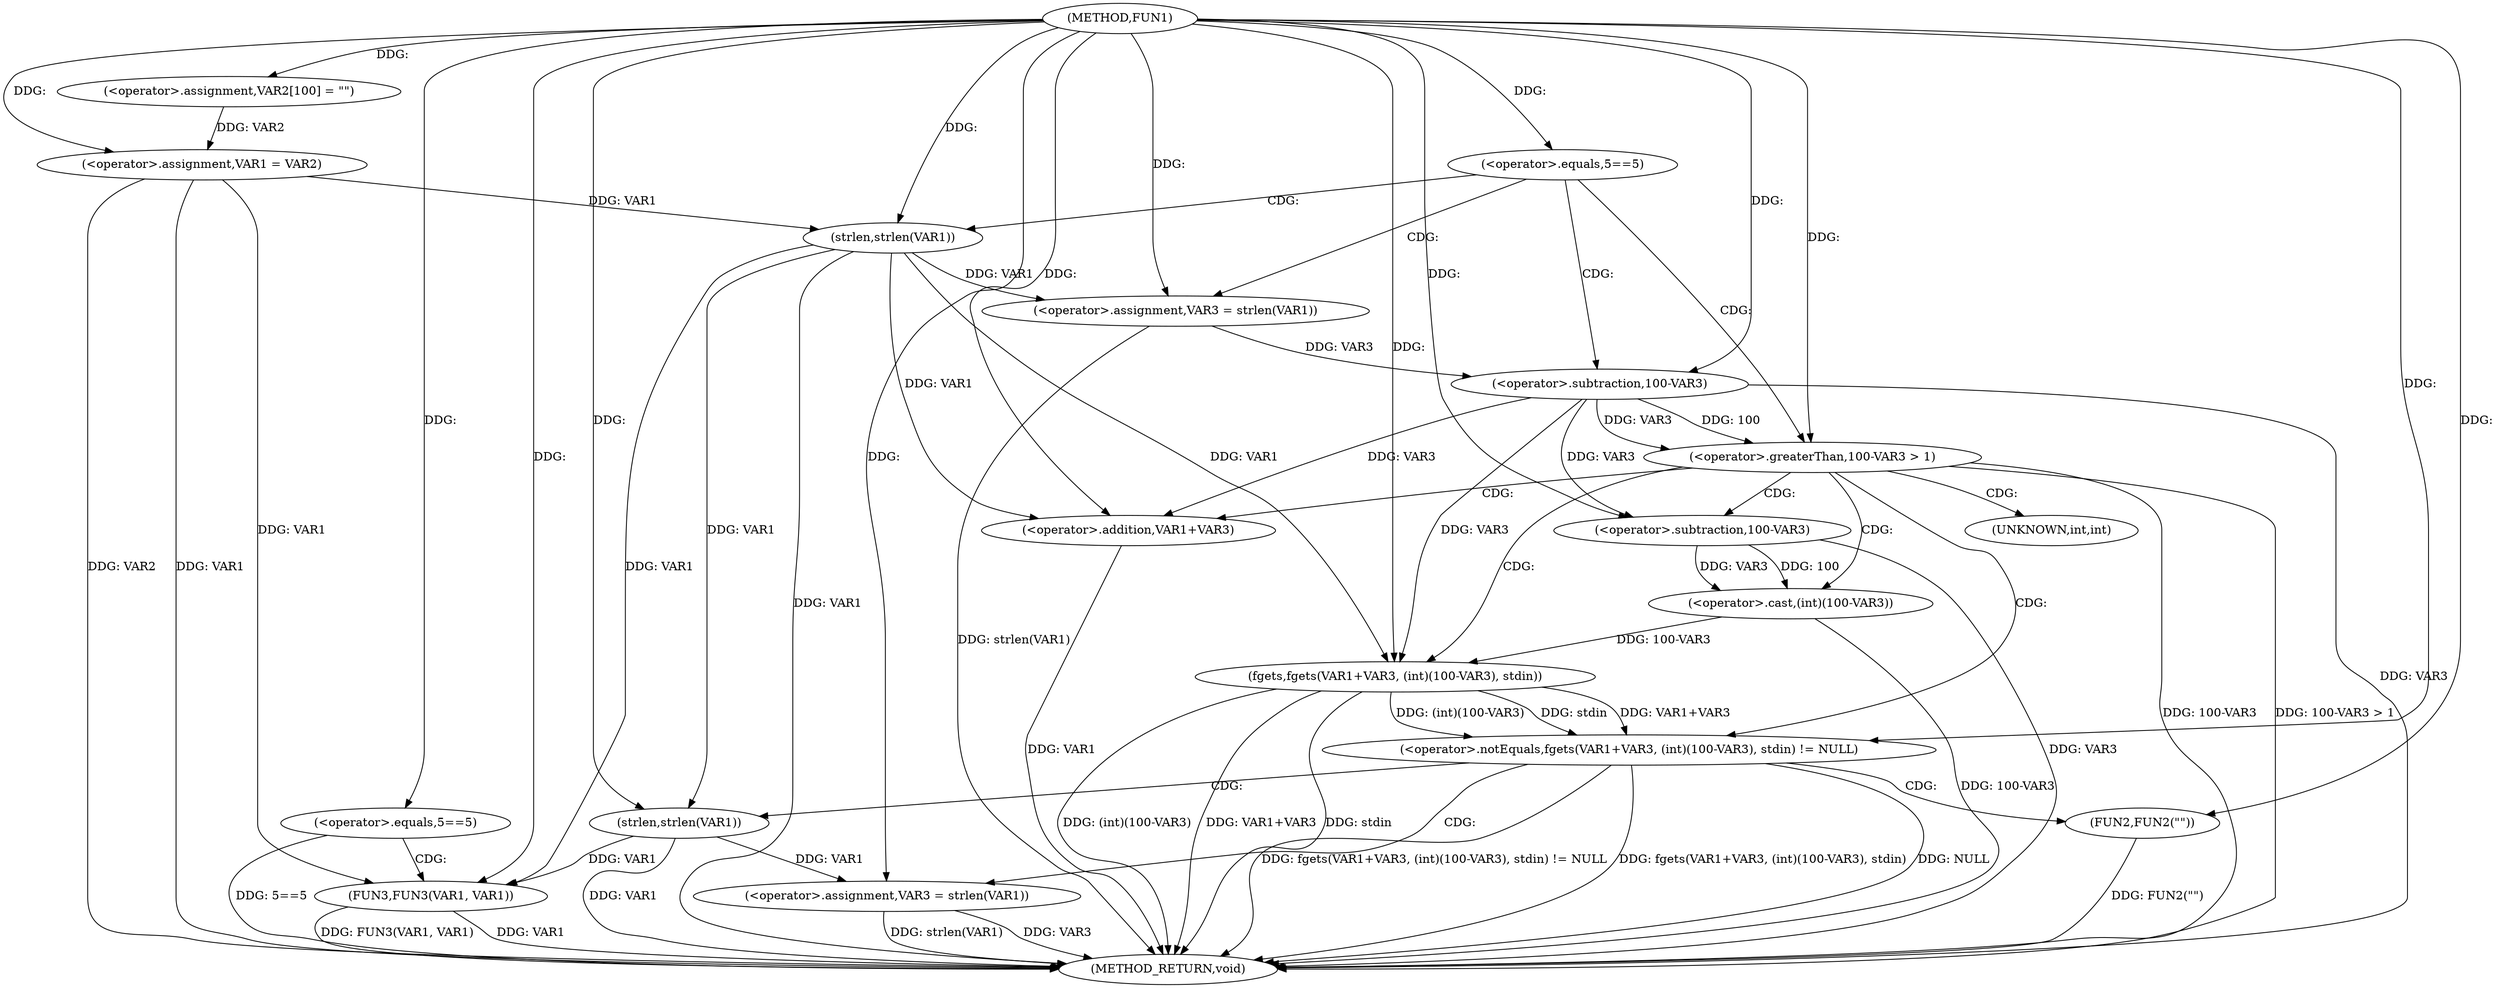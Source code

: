 digraph FUN1 {  
"1000100" [label = "(METHOD,FUN1)" ]
"1000159" [label = "(METHOD_RETURN,void)" ]
"1000104" [label = "(<operator>.assignment,VAR2[100] = \"\")" ]
"1000107" [label = "(<operator>.assignment,VAR1 = VAR2)" ]
"1000111" [label = "(<operator>.equals,5==5)" ]
"1000117" [label = "(<operator>.assignment,VAR3 = strlen(VAR1))" ]
"1000119" [label = "(strlen,strlen(VAR1))" ]
"1000122" [label = "(<operator>.greaterThan,100-VAR3 > 1)" ]
"1000123" [label = "(<operator>.subtraction,100-VAR3)" ]
"1000129" [label = "(<operator>.notEquals,fgets(VAR1+VAR3, (int)(100-VAR3), stdin) != NULL)" ]
"1000130" [label = "(fgets,fgets(VAR1+VAR3, (int)(100-VAR3), stdin))" ]
"1000131" [label = "(<operator>.addition,VAR1+VAR3)" ]
"1000134" [label = "(<operator>.cast,(int)(100-VAR3))" ]
"1000136" [label = "(<operator>.subtraction,100-VAR3)" ]
"1000142" [label = "(<operator>.assignment,VAR3 = strlen(VAR1))" ]
"1000144" [label = "(strlen,strlen(VAR1))" ]
"1000149" [label = "(FUN2,FUN2(\"\"))" ]
"1000152" [label = "(<operator>.equals,5==5)" ]
"1000156" [label = "(FUN3,FUN3(VAR1, VAR1))" ]
"1000135" [label = "(UNKNOWN,int,int)" ]
  "1000129" -> "1000159"  [ label = "DDG: fgets(VAR1+VAR3, (int)(100-VAR3), stdin)"] 
  "1000123" -> "1000159"  [ label = "DDG: VAR3"] 
  "1000107" -> "1000159"  [ label = "DDG: VAR1"] 
  "1000156" -> "1000159"  [ label = "DDG: VAR1"] 
  "1000149" -> "1000159"  [ label = "DDG: FUN2(\"\")"] 
  "1000119" -> "1000159"  [ label = "DDG: VAR1"] 
  "1000117" -> "1000159"  [ label = "DDG: strlen(VAR1)"] 
  "1000107" -> "1000159"  [ label = "DDG: VAR2"] 
  "1000130" -> "1000159"  [ label = "DDG: VAR1+VAR3"] 
  "1000122" -> "1000159"  [ label = "DDG: 100-VAR3"] 
  "1000131" -> "1000159"  [ label = "DDG: VAR1"] 
  "1000130" -> "1000159"  [ label = "DDG: stdin"] 
  "1000129" -> "1000159"  [ label = "DDG: NULL"] 
  "1000152" -> "1000159"  [ label = "DDG: 5==5"] 
  "1000129" -> "1000159"  [ label = "DDG: fgets(VAR1+VAR3, (int)(100-VAR3), stdin) != NULL"] 
  "1000142" -> "1000159"  [ label = "DDG: strlen(VAR1)"] 
  "1000130" -> "1000159"  [ label = "DDG: (int)(100-VAR3)"] 
  "1000142" -> "1000159"  [ label = "DDG: VAR3"] 
  "1000134" -> "1000159"  [ label = "DDG: 100-VAR3"] 
  "1000122" -> "1000159"  [ label = "DDG: 100-VAR3 > 1"] 
  "1000144" -> "1000159"  [ label = "DDG: VAR1"] 
  "1000156" -> "1000159"  [ label = "DDG: FUN3(VAR1, VAR1)"] 
  "1000136" -> "1000159"  [ label = "DDG: VAR3"] 
  "1000100" -> "1000104"  [ label = "DDG: "] 
  "1000104" -> "1000107"  [ label = "DDG: VAR2"] 
  "1000100" -> "1000107"  [ label = "DDG: "] 
  "1000100" -> "1000111"  [ label = "DDG: "] 
  "1000119" -> "1000117"  [ label = "DDG: VAR1"] 
  "1000100" -> "1000117"  [ label = "DDG: "] 
  "1000107" -> "1000119"  [ label = "DDG: VAR1"] 
  "1000100" -> "1000119"  [ label = "DDG: "] 
  "1000123" -> "1000122"  [ label = "DDG: 100"] 
  "1000123" -> "1000122"  [ label = "DDG: VAR3"] 
  "1000100" -> "1000123"  [ label = "DDG: "] 
  "1000117" -> "1000123"  [ label = "DDG: VAR3"] 
  "1000100" -> "1000122"  [ label = "DDG: "] 
  "1000130" -> "1000129"  [ label = "DDG: VAR1+VAR3"] 
  "1000130" -> "1000129"  [ label = "DDG: (int)(100-VAR3)"] 
  "1000130" -> "1000129"  [ label = "DDG: stdin"] 
  "1000119" -> "1000130"  [ label = "DDG: VAR1"] 
  "1000100" -> "1000130"  [ label = "DDG: "] 
  "1000123" -> "1000130"  [ label = "DDG: VAR3"] 
  "1000119" -> "1000131"  [ label = "DDG: VAR1"] 
  "1000100" -> "1000131"  [ label = "DDG: "] 
  "1000123" -> "1000131"  [ label = "DDG: VAR3"] 
  "1000134" -> "1000130"  [ label = "DDG: 100-VAR3"] 
  "1000136" -> "1000134"  [ label = "DDG: 100"] 
  "1000136" -> "1000134"  [ label = "DDG: VAR3"] 
  "1000100" -> "1000136"  [ label = "DDG: "] 
  "1000123" -> "1000136"  [ label = "DDG: VAR3"] 
  "1000100" -> "1000129"  [ label = "DDG: "] 
  "1000144" -> "1000142"  [ label = "DDG: VAR1"] 
  "1000100" -> "1000142"  [ label = "DDG: "] 
  "1000100" -> "1000144"  [ label = "DDG: "] 
  "1000119" -> "1000144"  [ label = "DDG: VAR1"] 
  "1000100" -> "1000149"  [ label = "DDG: "] 
  "1000100" -> "1000152"  [ label = "DDG: "] 
  "1000107" -> "1000156"  [ label = "DDG: VAR1"] 
  "1000119" -> "1000156"  [ label = "DDG: VAR1"] 
  "1000144" -> "1000156"  [ label = "DDG: VAR1"] 
  "1000100" -> "1000156"  [ label = "DDG: "] 
  "1000111" -> "1000117"  [ label = "CDG: "] 
  "1000111" -> "1000123"  [ label = "CDG: "] 
  "1000111" -> "1000119"  [ label = "CDG: "] 
  "1000111" -> "1000122"  [ label = "CDG: "] 
  "1000122" -> "1000131"  [ label = "CDG: "] 
  "1000122" -> "1000129"  [ label = "CDG: "] 
  "1000122" -> "1000130"  [ label = "CDG: "] 
  "1000122" -> "1000135"  [ label = "CDG: "] 
  "1000122" -> "1000136"  [ label = "CDG: "] 
  "1000122" -> "1000134"  [ label = "CDG: "] 
  "1000129" -> "1000142"  [ label = "CDG: "] 
  "1000129" -> "1000144"  [ label = "CDG: "] 
  "1000129" -> "1000149"  [ label = "CDG: "] 
  "1000152" -> "1000156"  [ label = "CDG: "] 
}
